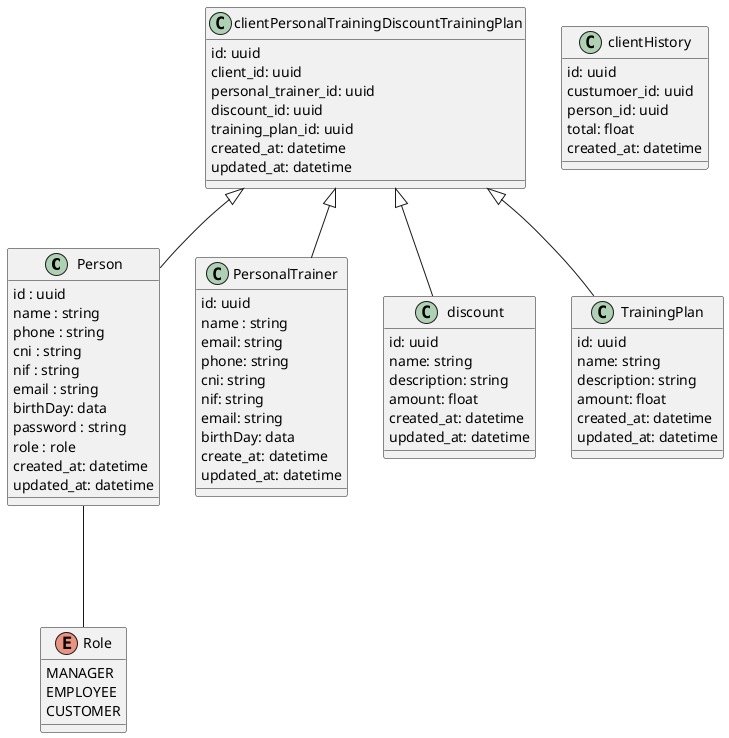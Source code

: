@startuml Nogain

class Person {
  id : uuid
  name : string
  phone : string
  cni : string
  nif : string
  email : string
  birthDay: data
  password : string
  role : role
  created_at: datetime
  updated_at: datetime
  
}


' class Client {
'   id: uuid
'   name : string
'   email: string
'   phone: string
'   birthDay: data
'   created_at: datetime

' }




class PersonalTrainer {
  id: uuid
  name : string
  email: string
  phone: string
  cni: string
  nif: string
  email: string
  birthDay: data
  create_at: datetime
  updated_at: datetime


}

class discount {
  id: uuid
  name: string
  description: string
  amount: float
  created_at: datetime
  updated_at: datetime
}

class TrainingPlan {
  id: uuid
  name: string
  description: string
  amount: float
  created_at: datetime
  updated_at: datetime
}


class clientPersonalTrainingDiscountTrainingPlan {
  id: uuid
  client_id: uuid
  personal_trainer_id: uuid
  discount_id: uuid
  training_plan_id: uuid
  created_at: datetime
  updated_at: datetime
}

class clientHistory {
  id: uuid
  custumoer_id: uuid
  person_id: uuid
  total: float
  created_at: datetime
}


enum Role {
  MANAGER
  EMPLOYEE
  CUSTOMER
}

Person --- Role

' clientHistory <|-- Client
' clientHistory <|-- Person

clientPersonalTrainingDiscountTrainingPlan <|-- Person
clientPersonalTrainingDiscountTrainingPlan <|-- PersonalTrainer
clientPersonalTrainingDiscountTrainingPlan <|-- discount
clientPersonalTrainingDiscountTrainingPlan <|-- TrainingPlan

@enduml